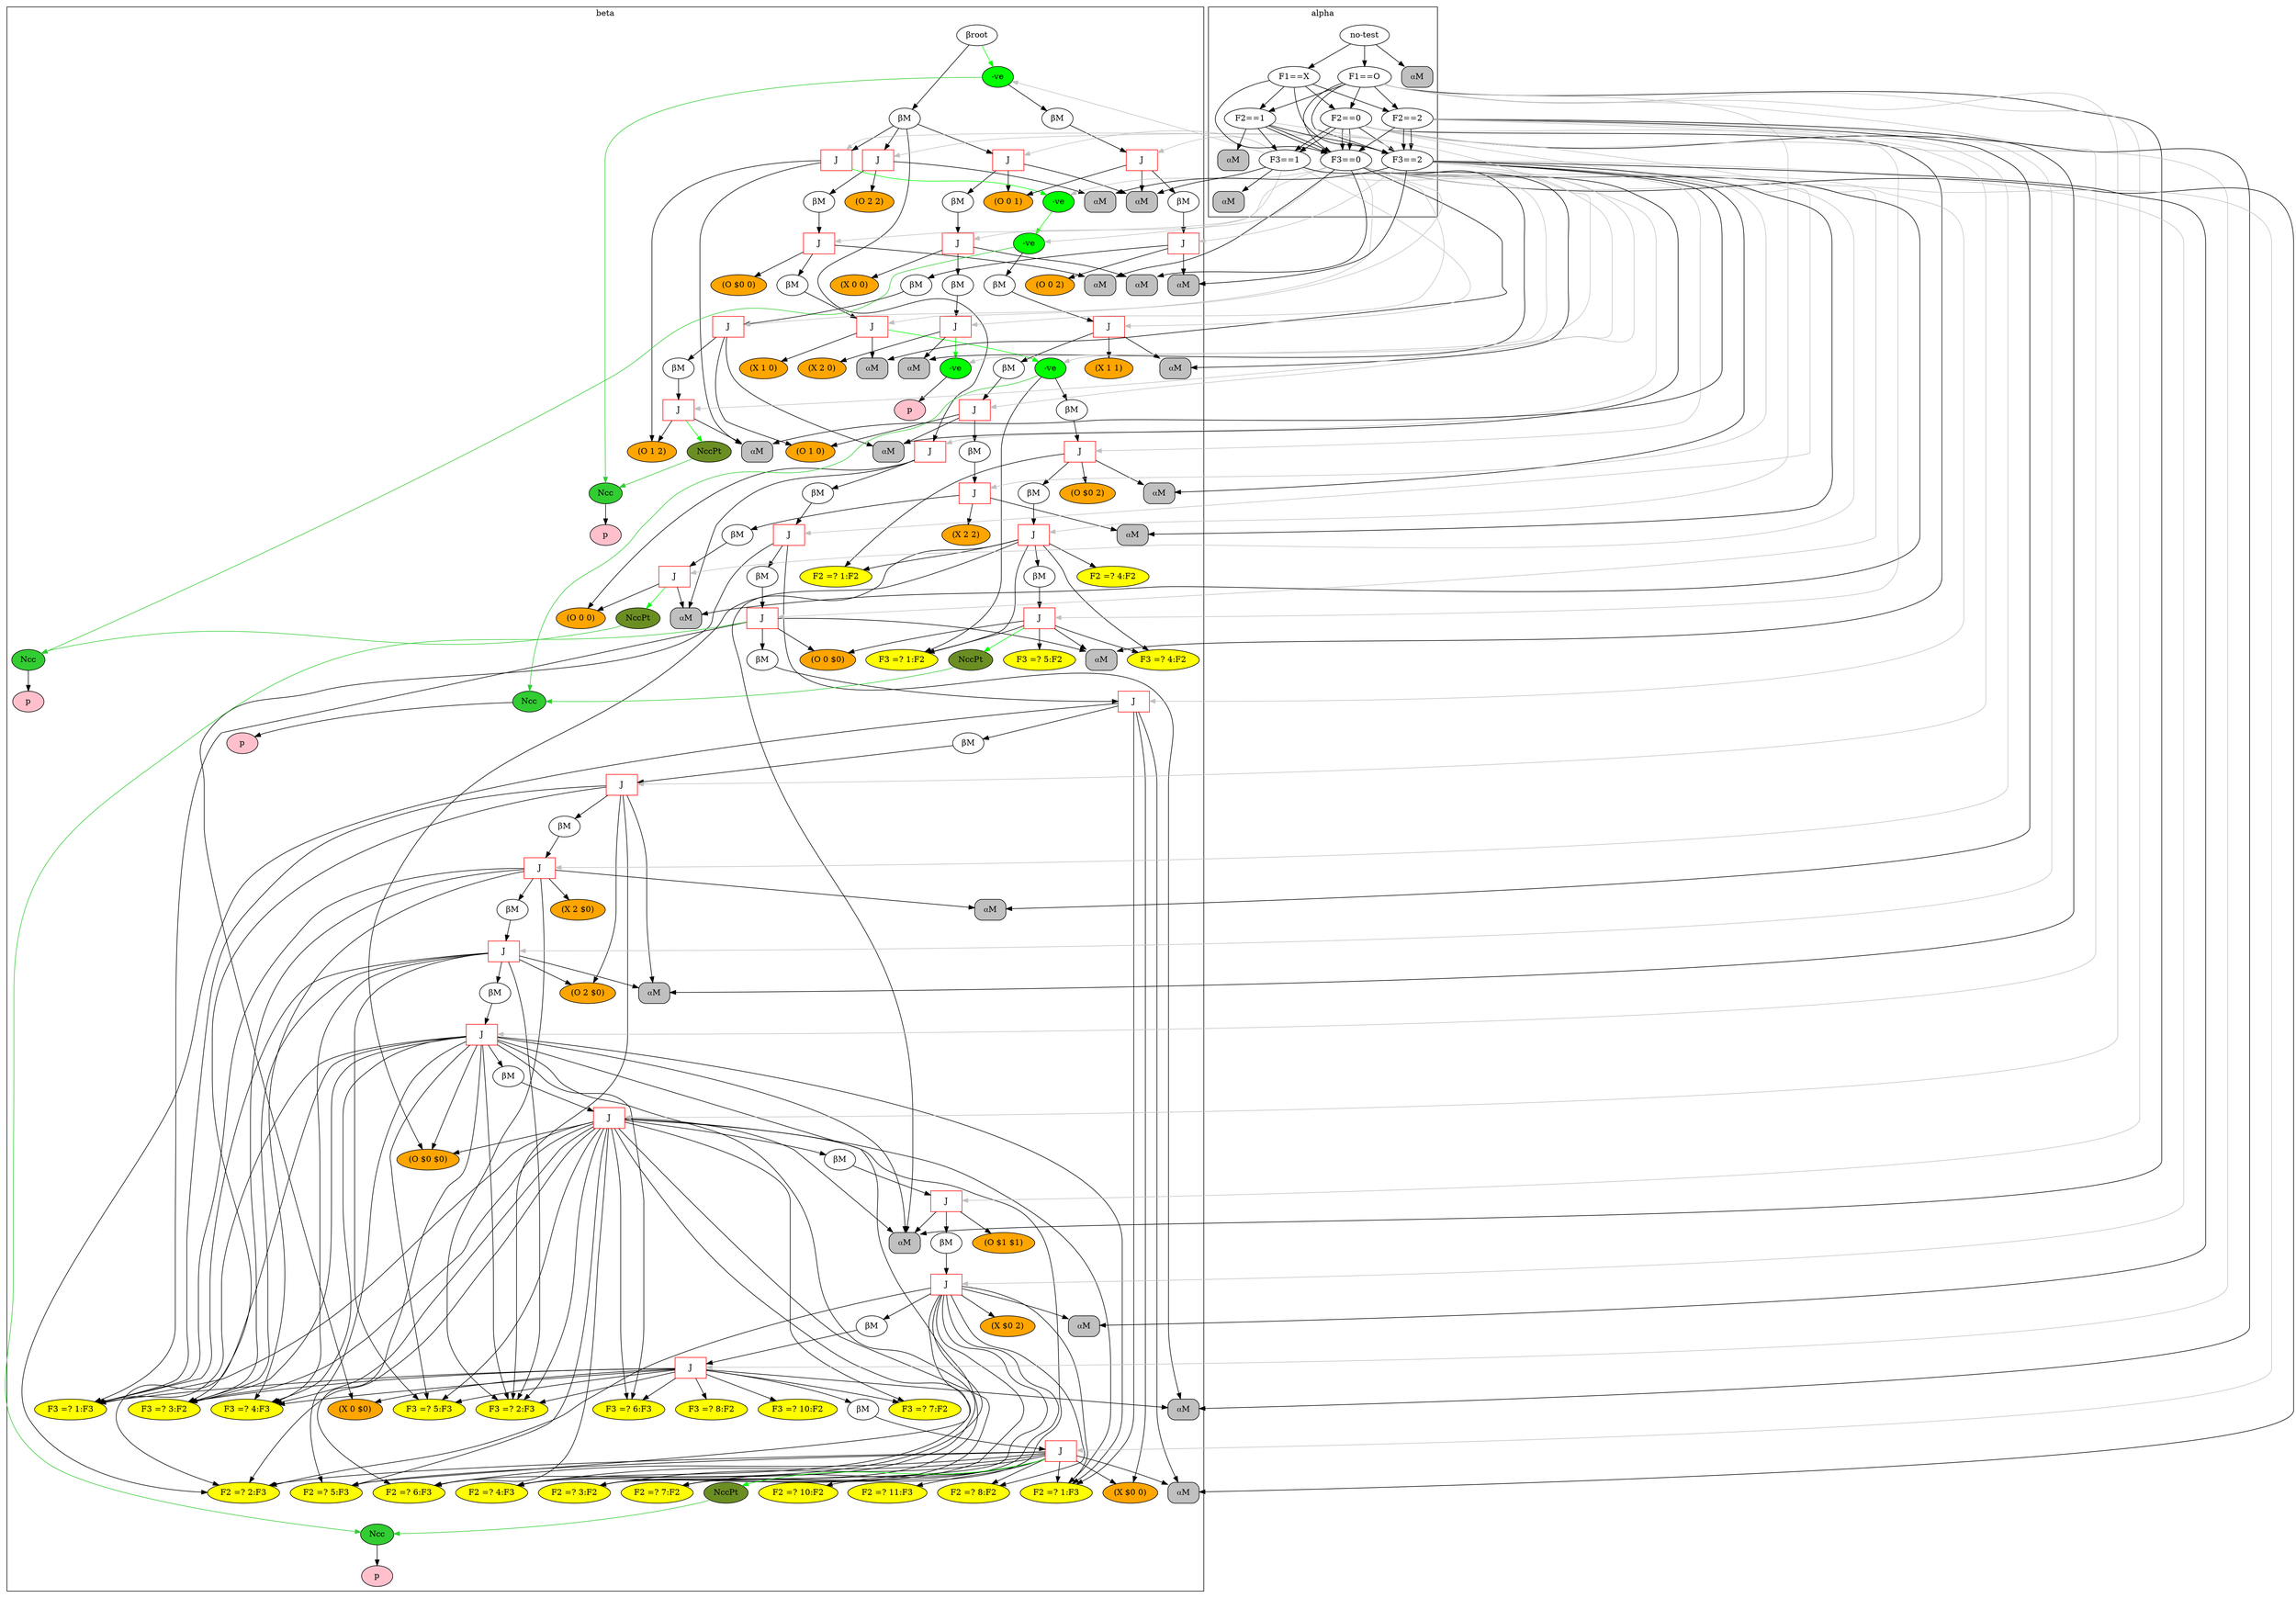 digraph {
	subgraph cluster_1 {
	label = beta
	"BetaNode 140638633221872" [label="βroot"];
	"BetaNode 140638633221872" -> "BetaMemory 140638633289040";
	"BetaMemory 140638633289040" [label="βM"];
	"BetaMemory 140638633289040" -> "JoinNode 140638633289376";
	"JoinNode 140638633289376" [shape=box,color=red,label="J"];
	"JoinNode 140638633289376" -> "⍺M:<rete.alpha.AlphaMemory object at 0x7fe8fbc76668>"
	"(O 0 0)" [style=filled,fillcolor=orange];
	"JoinNode 140638633289376" -> "(O 0 0)"
	"JoinNode 140638633289376" -> "BetaMemory 140638633289432";
	"BetaMemory 140638633289432" [label="βM"];
	"BetaMemory 140638633289432" -> "JoinNode 140638633289656";
	"JoinNode 140638633289656" [shape=box,color=red,label="J"];
	"JoinNode 140638633289656" -> "⍺M:<rete.alpha.AlphaMemory object at 0x7fe8fbc76780>"
	"(X 0 $0)" [style=filled,fillcolor=orange];
	"JoinNode 140638633289656" -> "(X 0 $0)"
	"JoinNode 140638633289656" -> "BetaMemory 140638633289712";
	"BetaMemory 140638633289712" [label="βM"];
	"BetaMemory 140638633289712" -> "JoinNode 140638633289824";
	"JoinNode 140638633289824" [shape=box,color=red,label="J"];
	"JoinNode 140638633289824" -> "⍺M:<rete.alpha.AlphaMemory object at 0x7fe8fbc76828>"
	"(O 0 $0)" [style=filled,fillcolor=orange];
	"JoinNode 140638633289824" -> "(O 0 $0)"
	"F3 =? 1:F3" [style=filled,fillcolor=yellow];
	"JoinNode 140638633289824" -> "F3 =? 1:F3"
	"JoinNode 140638633289824" -> "BetaMemory 140638633289992";
	"BetaMemory 140638633289992" [label="βM"];
	"BetaMemory 140638633289992" -> "JoinNode 140638633290272";
	"JoinNode 140638633290272" [shape=box,color=red,label="J"];
	"JoinNode 140638633290272" -> "⍺M:<rete.alpha.AlphaMemory object at 0x7fe8fbc76978>"
	"(X $0 0)" [style=filled,fillcolor=orange];
	"JoinNode 140638633290272" -> "(X $0 0)"
	"F2 =? 1:F3" [style=filled,fillcolor=yellow];
	"JoinNode 140638633290272" -> "F2 =? 1:F3"
	"F2 =? 2:F3" [style=filled,fillcolor=yellow];
	"JoinNode 140638633290272" -> "F2 =? 2:F3"
	"JoinNode 140638633290272" -> "BetaMemory 140638633290328";
	"BetaMemory 140638633290328" [label="βM"];
	"BetaMemory 140638633290328" -> "JoinNode 140638633290664";
	"JoinNode 140638633290664" [shape=box,color=red,label="J"];
	"JoinNode 140638633290664" -> "⍺M:<rete.alpha.AlphaMemory object at 0x7fe8fbc76ac8>"
	"(O 2 $0)" [style=filled,fillcolor=orange];
	"JoinNode 140638633290664" -> "(O 2 $0)"
	"F3 =? 1:F3" [style=filled,fillcolor=yellow];
	"JoinNode 140638633290664" -> "F3 =? 1:F3"
	"F3 =? 2:F3" [style=filled,fillcolor=yellow];
	"JoinNode 140638633290664" -> "F3 =? 2:F3"
	"F3 =? 3:F2" [style=filled,fillcolor=yellow];
	"JoinNode 140638633290664" -> "F3 =? 3:F2"
	"JoinNode 140638633290664" -> "BetaMemory 140638633290720";
	"BetaMemory 140638633290720" [label="βM"];
	"BetaMemory 140638633290720" -> "JoinNode 140638633291112";
	"JoinNode 140638633291112" [shape=box,color=red,label="J"];
	"JoinNode 140638633291112" -> "⍺M:<rete.alpha.AlphaMemory object at 0x7fe8fbc76c50>"
	"(X 2 $0)" [style=filled,fillcolor=orange];
	"JoinNode 140638633291112" -> "(X 2 $0)"
	"F3 =? 1:F3" [style=filled,fillcolor=yellow];
	"JoinNode 140638633291112" -> "F3 =? 1:F3"
	"F3 =? 2:F3" [style=filled,fillcolor=yellow];
	"JoinNode 140638633291112" -> "F3 =? 2:F3"
	"F3 =? 3:F2" [style=filled,fillcolor=yellow];
	"JoinNode 140638633291112" -> "F3 =? 3:F2"
	"F3 =? 4:F3" [style=filled,fillcolor=yellow];
	"JoinNode 140638633291112" -> "F3 =? 4:F3"
	"JoinNode 140638633291112" -> "BetaMemory 140638633291168";
	"BetaMemory 140638633291168" [label="βM"];
	"BetaMemory 140638633291168" -> "JoinNode 140638633291224";
	"JoinNode 140638633291224" [shape=box,color=red,label="J"];
	"JoinNode 140638633291224" -> "⍺M:<rete.alpha.AlphaMemory object at 0x7fe8fbc76ac8>"
	"(O 2 $0)" [style=filled,fillcolor=orange];
	"JoinNode 140638633291224" -> "(O 2 $0)"
	"F3 =? 1:F3" [style=filled,fillcolor=yellow];
	"JoinNode 140638633291224" -> "F3 =? 1:F3"
	"F3 =? 2:F3" [style=filled,fillcolor=yellow];
	"JoinNode 140638633291224" -> "F3 =? 2:F3"
	"F3 =? 3:F2" [style=filled,fillcolor=yellow];
	"JoinNode 140638633291224" -> "F3 =? 3:F2"
	"F3 =? 4:F3" [style=filled,fillcolor=yellow];
	"JoinNode 140638633291224" -> "F3 =? 4:F3"
	"F3 =? 5:F3" [style=filled,fillcolor=yellow];
	"JoinNode 140638633291224" -> "F3 =? 5:F3"
	"JoinNode 140638633291224" -> "BetaMemory 140638633291280";
	"BetaMemory 140638633291280" [label="βM"];
	"BetaMemory 140638633291280" -> "JoinNode 140638633291672";
	"JoinNode 140638633291672" [shape=box,color=red,label="J"];
	"JoinNode 140638633291672" -> "⍺M:<rete.alpha.AlphaMemory object at 0x7fe8fbc76f60>"
	"(O $0 $0)" [style=filled,fillcolor=orange];
	"JoinNode 140638633291672" -> "(O $0 $0)"
	"F2 =? 1:F3" [style=filled,fillcolor=yellow];
	"JoinNode 140638633291672" -> "F2 =? 1:F3"
	"F2 =? 2:F3" [style=filled,fillcolor=yellow];
	"JoinNode 140638633291672" -> "F2 =? 2:F3"
	"F2 =? 3:F2" [style=filled,fillcolor=yellow];
	"JoinNode 140638633291672" -> "F2 =? 3:F2"
	"F2 =? 4:F3" [style=filled,fillcolor=yellow];
	"JoinNode 140638633291672" -> "F2 =? 4:F3"
	"F2 =? 5:F3" [style=filled,fillcolor=yellow];
	"JoinNode 140638633291672" -> "F2 =? 5:F3"
	"F2 =? 6:F3" [style=filled,fillcolor=yellow];
	"JoinNode 140638633291672" -> "F2 =? 6:F3"
	"F3 =? 1:F3" [style=filled,fillcolor=yellow];
	"JoinNode 140638633291672" -> "F3 =? 1:F3"
	"F3 =? 2:F3" [style=filled,fillcolor=yellow];
	"JoinNode 140638633291672" -> "F3 =? 2:F3"
	"F3 =? 3:F2" [style=filled,fillcolor=yellow];
	"JoinNode 140638633291672" -> "F3 =? 3:F2"
	"F3 =? 4:F3" [style=filled,fillcolor=yellow];
	"JoinNode 140638633291672" -> "F3 =? 4:F3"
	"F3 =? 5:F3" [style=filled,fillcolor=yellow];
	"JoinNode 140638633291672" -> "F3 =? 5:F3"
	"F3 =? 6:F3" [style=filled,fillcolor=yellow];
	"JoinNode 140638633291672" -> "F3 =? 6:F3"
	"JoinNode 140638633291672" -> "BetaMemory 140638633317040";
	"BetaMemory 140638633317040" [label="βM"];
	"BetaMemory 140638633317040" -> "JoinNode 140638633317096";
	"JoinNode 140638633317096" [shape=box,color=red,label="J"];
	"JoinNode 140638633317096" -> "⍺M:<rete.alpha.AlphaMemory object at 0x7fe8fbc76f60>"
	"(O $0 $0)" [style=filled,fillcolor=orange];
	"JoinNode 140638633317096" -> "(O $0 $0)"
	"F2 =? 1:F3" [style=filled,fillcolor=yellow];
	"JoinNode 140638633317096" -> "F2 =? 1:F3"
	"F2 =? 2:F3" [style=filled,fillcolor=yellow];
	"JoinNode 140638633317096" -> "F2 =? 2:F3"
	"F2 =? 3:F2" [style=filled,fillcolor=yellow];
	"JoinNode 140638633317096" -> "F2 =? 3:F2"
	"F2 =? 4:F3" [style=filled,fillcolor=yellow];
	"JoinNode 140638633317096" -> "F2 =? 4:F3"
	"F2 =? 5:F3" [style=filled,fillcolor=yellow];
	"JoinNode 140638633317096" -> "F2 =? 5:F3"
	"F2 =? 6:F3" [style=filled,fillcolor=yellow];
	"JoinNode 140638633317096" -> "F2 =? 6:F3"
	"F2 =? 7:F2" [style=filled,fillcolor=yellow];
	"JoinNode 140638633317096" -> "F2 =? 7:F2"
	"F3 =? 1:F3" [style=filled,fillcolor=yellow];
	"JoinNode 140638633317096" -> "F3 =? 1:F3"
	"F3 =? 2:F3" [style=filled,fillcolor=yellow];
	"JoinNode 140638633317096" -> "F3 =? 2:F3"
	"F3 =? 3:F2" [style=filled,fillcolor=yellow];
	"JoinNode 140638633317096" -> "F3 =? 3:F2"
	"F3 =? 4:F3" [style=filled,fillcolor=yellow];
	"JoinNode 140638633317096" -> "F3 =? 4:F3"
	"F3 =? 5:F3" [style=filled,fillcolor=yellow];
	"JoinNode 140638633317096" -> "F3 =? 5:F3"
	"F3 =? 6:F3" [style=filled,fillcolor=yellow];
	"JoinNode 140638633317096" -> "F3 =? 6:F3"
	"F3 =? 7:F2" [style=filled,fillcolor=yellow];
	"JoinNode 140638633317096" -> "F3 =? 7:F2"
	"JoinNode 140638633317096" -> "BetaMemory 140638633317152";
	"BetaMemory 140638633317152" [label="βM"];
	"BetaMemory 140638633317152" -> "JoinNode 140638633317992";
	"JoinNode 140638633317992" [shape=box,color=red,label="J"];
	"JoinNode 140638633317992" -> "⍺M:<rete.alpha.AlphaMemory object at 0x7fe8fbc76f60>"
	"(O $1 $1)" [style=filled,fillcolor=orange];
	"JoinNode 140638633317992" -> "(O $1 $1)"
	"JoinNode 140638633317992" -> "BetaMemory 140638633318048";
	"BetaMemory 140638633318048" [label="βM"];
	"BetaMemory 140638633318048" -> "JoinNode 140638633318664";
	"JoinNode 140638633318664" [shape=box,color=red,label="J"];
	"JoinNode 140638633318664" -> "⍺M:<rete.alpha.AlphaMemory object at 0x7fe8fbc7d710>"
	"(X $0 2)" [style=filled,fillcolor=orange];
	"JoinNode 140638633318664" -> "(X $0 2)"
	"F2 =? 1:F3" [style=filled,fillcolor=yellow];
	"JoinNode 140638633318664" -> "F2 =? 1:F3"
	"F2 =? 2:F3" [style=filled,fillcolor=yellow];
	"JoinNode 140638633318664" -> "F2 =? 2:F3"
	"F2 =? 3:F2" [style=filled,fillcolor=yellow];
	"JoinNode 140638633318664" -> "F2 =? 3:F2"
	"F2 =? 4:F3" [style=filled,fillcolor=yellow];
	"JoinNode 140638633318664" -> "F2 =? 4:F3"
	"F2 =? 5:F3" [style=filled,fillcolor=yellow];
	"JoinNode 140638633318664" -> "F2 =? 5:F3"
	"F2 =? 6:F3" [style=filled,fillcolor=yellow];
	"JoinNode 140638633318664" -> "F2 =? 6:F3"
	"F2 =? 7:F2" [style=filled,fillcolor=yellow];
	"JoinNode 140638633318664" -> "F2 =? 7:F2"
	"F2 =? 8:F2" [style=filled,fillcolor=yellow];
	"JoinNode 140638633318664" -> "F2 =? 8:F2"
	"JoinNode 140638633318664" -> "BetaMemory 140638633318720";
	"BetaMemory 140638633318720" [label="βM"];
	"BetaMemory 140638633318720" -> "JoinNode 140638633318776";
	"JoinNode 140638633318776" [shape=box,color=red,label="J"];
	"JoinNode 140638633318776" -> "⍺M:<rete.alpha.AlphaMemory object at 0x7fe8fbc76780>"
	"(X 0 $0)" [style=filled,fillcolor=orange];
	"JoinNode 140638633318776" -> "(X 0 $0)"
	"F3 =? 1:F3" [style=filled,fillcolor=yellow];
	"JoinNode 140638633318776" -> "F3 =? 1:F3"
	"F3 =? 2:F3" [style=filled,fillcolor=yellow];
	"JoinNode 140638633318776" -> "F3 =? 2:F3"
	"F3 =? 3:F2" [style=filled,fillcolor=yellow];
	"JoinNode 140638633318776" -> "F3 =? 3:F2"
	"F3 =? 4:F3" [style=filled,fillcolor=yellow];
	"JoinNode 140638633318776" -> "F3 =? 4:F3"
	"F3 =? 5:F3" [style=filled,fillcolor=yellow];
	"JoinNode 140638633318776" -> "F3 =? 5:F3"
	"F3 =? 6:F3" [style=filled,fillcolor=yellow];
	"JoinNode 140638633318776" -> "F3 =? 6:F3"
	"F3 =? 7:F2" [style=filled,fillcolor=yellow];
	"JoinNode 140638633318776" -> "F3 =? 7:F2"
	"F3 =? 8:F2" [style=filled,fillcolor=yellow];
	"JoinNode 140638633318776" -> "F3 =? 8:F2"
	"F3 =? 10:F2" [style=filled,fillcolor=yellow];
	"JoinNode 140638633318776" -> "F3 =? 10:F2"
	"JoinNode 140638633318776" -> "BetaMemory 140638633318832";
	"BetaMemory 140638633318832" [label="βM"];
	"BetaMemory 140638633318832" -> "JoinNode 140638633319392";
	"JoinNode 140638633319392" [shape=box,color=red,label="J"];
	"JoinNode 140638633319392" -> "⍺M:<rete.alpha.AlphaMemory object at 0x7fe8fbc76978>"
	"(X $0 0)" [style=filled,fillcolor=orange];
	"JoinNode 140638633319392" -> "(X $0 0)"
	"F2 =? 1:F3" [style=filled,fillcolor=yellow];
	"JoinNode 140638633319392" -> "F2 =? 1:F3"
	"F2 =? 2:F3" [style=filled,fillcolor=yellow];
	"JoinNode 140638633319392" -> "F2 =? 2:F3"
	"F2 =? 3:F2" [style=filled,fillcolor=yellow];
	"JoinNode 140638633319392" -> "F2 =? 3:F2"
	"F2 =? 4:F3" [style=filled,fillcolor=yellow];
	"JoinNode 140638633319392" -> "F2 =? 4:F3"
	"F2 =? 5:F3" [style=filled,fillcolor=yellow];
	"JoinNode 140638633319392" -> "F2 =? 5:F3"
	"F2 =? 6:F3" [style=filled,fillcolor=yellow];
	"JoinNode 140638633319392" -> "F2 =? 6:F3"
	"F2 =? 7:F2" [style=filled,fillcolor=yellow];
	"JoinNode 140638633319392" -> "F2 =? 7:F2"
	"F2 =? 8:F2" [style=filled,fillcolor=yellow];
	"JoinNode 140638633319392" -> "F2 =? 8:F2"
	"F2 =? 10:F2" [style=filled,fillcolor=yellow];
	"JoinNode 140638633319392" -> "F2 =? 10:F2"
	"F2 =? 11:F3" [style=filled,fillcolor=yellow];
	"JoinNode 140638633319392" -> "F2 =? 11:F3"
	"JoinNode 140638633319392" -> "<rete.ncc_node.NccPartnerNode object at 0x7fe8fbc7dc18>"[color=green];
	"<rete.ncc_node.NccPartnerNode object at 0x7fe8fbc7dc18>" [style=filled,fillcolor=olivedrab,label="NccPt"];
	"<rete.ncc_node.NccPartnerNode object at 0x7fe8fbc7dc18>" -> "<rete.ncc_node.NccNode object at 0x7fe8fbc768d0>" [color=limegreen];
	"JoinNode 140638633289824" -> "<rete.ncc_node.NccNode object at 0x7fe8fbc768d0>"[color=limegreen];
	"<rete.ncc_node.NccNode object at 0x7fe8fbc768d0>" [style=filled,fillcolor=limegreen,label="Ncc"];
	"<rete.ncc_node.NccNode object at 0x7fe8fbc768d0>" -> "PNode 140638633288984";
	"PNode 140638633288984" [style=filled,fillcolor=pink,label="p"];
	"BetaMemory 140638633289040" -> "JoinNode 140638633335720";
	"JoinNode 140638633335720" [shape=box,color=red,label="J"];
	"JoinNode 140638633335720" -> "⍺M:<rete.alpha.AlphaMemory object at 0x7fe8fbc81b70>"
	"(O 2 2)" [style=filled,fillcolor=orange];
	"JoinNode 140638633335720" -> "(O 2 2)"
	"JoinNode 140638633335720" -> "BetaMemory 140638633335776";
	"BetaMemory 140638633335776" [label="βM"];
	"BetaMemory 140638633335776" -> "JoinNode 140638633335944";
	"JoinNode 140638633335944" [shape=box,color=red,label="J"];
	"JoinNode 140638633335944" -> "⍺M:<rete.alpha.AlphaMemory object at 0x7fe8fbc81c50>"
	"(O $0 0)" [style=filled,fillcolor=orange];
	"JoinNode 140638633335944" -> "(O $0 0)"
	"JoinNode 140638633335944" -> "BetaMemory 140638633336000";
	"BetaMemory 140638633336000" [label="βM"];
	"BetaMemory 140638633336000" -> "JoinNode 140638633336224";
	"JoinNode 140638633336224" [shape=box,color=red,label="J"];
	"JoinNode 140638633336224" -> "⍺M:<rete.alpha.AlphaMemory object at 0x7fe8fbc81d68>"
	"(X 1 0)" [style=filled,fillcolor=orange];
	"JoinNode 140638633336224" -> "(X 1 0)"
	"JoinNode 140638633336224" -> "NegativeNode 140638633336336"[color=green];
	"NegativeNode 140638633336336" [style=filled,fillcolor=green,label="-ve"];
	"F3 =? 1:F2" [style=filled,fillcolor=yellow];
	"NegativeNode 140638633336336" -> "F3 =? 1:F2"
	"NegativeNode 140638633336336" -> "BetaMemory 140638633336504";
	"BetaMemory 140638633336504" [label="βM"];
	"BetaMemory 140638633336504" -> "JoinNode 140638633336728";
	"JoinNode 140638633336728" [shape=box,color=red,label="J"];
	"JoinNode 140638633336728" -> "⍺M:<rete.alpha.AlphaMemory object at 0x7fe8fbc81f28>"
	"(O $0 2)" [style=filled,fillcolor=orange];
	"JoinNode 140638633336728" -> "(O $0 2)"
	"F2 =? 1:F2" [style=filled,fillcolor=yellow];
	"JoinNode 140638633336728" -> "F2 =? 1:F2"
	"JoinNode 140638633336728" -> "BetaMemory 140638633336784";
	"BetaMemory 140638633336784" [label="βM"];
	"BetaMemory 140638633336784" -> "JoinNode 140638633349192";
	"JoinNode 140638633349192" [shape=box,color=red,label="J"];
	"JoinNode 140638633349192" -> "⍺M:<rete.alpha.AlphaMemory object at 0x7fe8fbc76f60>"
	"(O $0 $0)" [style=filled,fillcolor=orange];
	"JoinNode 140638633349192" -> "(O $0 $0)"
	"F2 =? 1:F2" [style=filled,fillcolor=yellow];
	"JoinNode 140638633349192" -> "F2 =? 1:F2"
	"F2 =? 4:F2" [style=filled,fillcolor=yellow];
	"JoinNode 140638633349192" -> "F2 =? 4:F2"
	"F3 =? 1:F2" [style=filled,fillcolor=yellow];
	"JoinNode 140638633349192" -> "F3 =? 1:F2"
	"F3 =? 4:F2" [style=filled,fillcolor=yellow];
	"JoinNode 140638633349192" -> "F3 =? 4:F2"
	"JoinNode 140638633349192" -> "BetaMemory 140638633349248";
	"BetaMemory 140638633349248" [label="βM"];
	"BetaMemory 140638633349248" -> "JoinNode 140638633349528";
	"JoinNode 140638633349528" [shape=box,color=red,label="J"];
	"JoinNode 140638633349528" -> "⍺M:<rete.alpha.AlphaMemory object at 0x7fe8fbc76828>"
	"(O 0 $0)" [style=filled,fillcolor=orange];
	"JoinNode 140638633349528" -> "(O 0 $0)"
	"F3 =? 1:F2" [style=filled,fillcolor=yellow];
	"JoinNode 140638633349528" -> "F3 =? 1:F2"
	"F3 =? 4:F2" [style=filled,fillcolor=yellow];
	"JoinNode 140638633349528" -> "F3 =? 4:F2"
	"F3 =? 5:F2" [style=filled,fillcolor=yellow];
	"JoinNode 140638633349528" -> "F3 =? 5:F2"
	"JoinNode 140638633349528" -> "<rete.ncc_node.NccPartnerNode object at 0x7fe8fbc851d0>"[color=green];
	"<rete.ncc_node.NccPartnerNode object at 0x7fe8fbc851d0>" [style=filled,fillcolor=olivedrab,label="NccPt"];
	"<rete.ncc_node.NccPartnerNode object at 0x7fe8fbc851d0>" -> "<rete.ncc_node.NccNode object at 0x7fe8fbc81e80>" [color=limegreen];
	"NegativeNode 140638633336336" -> "<rete.ncc_node.NccNode object at 0x7fe8fbc81e80>"[color=limegreen];
	"<rete.ncc_node.NccNode object at 0x7fe8fbc81e80>" [style=filled,fillcolor=limegreen,label="Ncc"];
	"<rete.ncc_node.NccNode object at 0x7fe8fbc81e80>" -> "PNode 140638633320344";
	"PNode 140638633320344" [style=filled,fillcolor=pink,label="p"];
	"BetaMemory 140638633289040" -> "JoinNode 140638633350648";
	"JoinNode 140638633350648" [shape=box,color=red,label="J"];
	"JoinNode 140638633350648" -> "⍺M:<rete.alpha.AlphaMemory object at 0x7fe8fbc81438>"
	"(O 0 1)" [style=filled,fillcolor=orange];
	"JoinNode 140638633350648" -> "(O 0 1)"
	"JoinNode 140638633350648" -> "BetaMemory 140638633350704";
	"BetaMemory 140638633350704" [label="βM"];
	"BetaMemory 140638633350704" -> "JoinNode 140638633350872";
	"JoinNode 140638633350872" [shape=box,color=red,label="J"];
	"JoinNode 140638633350872" -> "⍺M:<rete.alpha.AlphaMemory object at 0x7fe8fbc856a0>"
	"(X 0 0)" [style=filled,fillcolor=orange];
	"JoinNode 140638633350872" -> "(X 0 0)"
	"JoinNode 140638633350872" -> "BetaMemory 140638633350928";
	"BetaMemory 140638633350928" [label="βM"];
	"BetaMemory 140638633350928" -> "JoinNode 140638633351096";
	"JoinNode 140638633351096" [shape=box,color=red,label="J"];
	"JoinNode 140638633351096" -> "⍺M:<rete.alpha.AlphaMemory object at 0x7fe8fbc85780>"
	"(X 2 0)" [style=filled,fillcolor=orange];
	"JoinNode 140638633351096" -> "(X 2 0)"
	"JoinNode 140638633351096" -> "NegativeNode 140638633351152"[color=green];
	"NegativeNode 140638633351152" [style=filled,fillcolor=green,label="-ve"];
	"NegativeNode 140638633351152" -> "PNode 140638633350592";
	"PNode 140638633350592" [style=filled,fillcolor=pink,label="p"];
	"BetaMemory 140638633289040" -> "JoinNode 140638633352496";
	"JoinNode 140638633352496" [shape=box,color=red,label="J"];
	"JoinNode 140638633352496" -> "⍺M:<rete.alpha.AlphaMemory object at 0x7fe8fbc81710>"
	"(O 1 2)" [style=filled,fillcolor=orange];
	"JoinNode 140638633352496" -> "(O 1 2)"
	"JoinNode 140638633352496" -> "NegativeNode 140638633352552"[color=green];
	"NegativeNode 140638633352552" [style=filled,fillcolor=green,label="-ve"];
	"NegativeNode 140638633352552" -> "NegativeNode 140638633352608"[color=green];
	"NegativeNode 140638633352608" [style=filled,fillcolor=green,label="-ve"];
	"NegativeNode 140638633352608" -> "BetaMemory 140638633352720";
	"BetaMemory 140638633352720" [label="βM"];
	"BetaMemory 140638633352720" -> "JoinNode 140638633352888";
	"JoinNode 140638633352888" [shape=box,color=red,label="J"];
	"JoinNode 140638633352888" -> "⍺M:<rete.alpha.AlphaMemory object at 0x7fe8fbc85e80>"
	"(X 1 1)" [style=filled,fillcolor=orange];
	"JoinNode 140638633352888" -> "(X 1 1)"
	"JoinNode 140638633352888" -> "BetaMemory 140638633352944";
	"BetaMemory 140638633352944" [label="βM"];
	"BetaMemory 140638633352944" -> "JoinNode 140638633353000";
	"JoinNode 140638633353000" [shape=box,color=red,label="J"];
	"JoinNode 140638633353000" -> "⍺M:<rete.alpha.AlphaMemory object at 0x7fe8fbc81630>"
	"(O 1 0)" [style=filled,fillcolor=orange];
	"JoinNode 140638633353000" -> "(O 1 0)"
	"JoinNode 140638633353000" -> "BetaMemory 140638633353056";
	"BetaMemory 140638633353056" [label="βM"];
	"BetaMemory 140638633353056" -> "JoinNode 140638633365576";
	"JoinNode 140638633365576" [shape=box,color=red,label="J"];
	"JoinNode 140638633365576" -> "⍺M:<rete.alpha.AlphaMemory object at 0x7fe8fbc85fd0>"
	"(X 2 2)" [style=filled,fillcolor=orange];
	"JoinNode 140638633365576" -> "(X 2 2)"
	"JoinNode 140638633365576" -> "BetaMemory 140638633365632";
	"BetaMemory 140638633365632" [label="βM"];
	"BetaMemory 140638633365632" -> "JoinNode 140638633365688";
	"JoinNode 140638633365688" [shape=box,color=red,label="J"];
	"JoinNode 140638633365688" -> "⍺M:<rete.alpha.AlphaMemory object at 0x7fe8fbc76668>"
	"(O 0 0)" [style=filled,fillcolor=orange];
	"JoinNode 140638633365688" -> "(O 0 0)"
	"JoinNode 140638633365688" -> "<rete.ncc_node.NccPartnerNode object at 0x7fe8fbc890f0>"[color=green];
	"<rete.ncc_node.NccPartnerNode object at 0x7fe8fbc890f0>" [style=filled,fillcolor=olivedrab,label="NccPt"];
	"<rete.ncc_node.NccPartnerNode object at 0x7fe8fbc890f0>" -> "<rete.ncc_node.NccNode object at 0x7fe8fbc85dd8>" [color=limegreen];
	"NegativeNode 140638633352608" -> "<rete.ncc_node.NccNode object at 0x7fe8fbc85dd8>"[color=limegreen];
	"<rete.ncc_node.NccNode object at 0x7fe8fbc85dd8>" [style=filled,fillcolor=limegreen,label="Ncc"];
	"<rete.ncc_node.NccNode object at 0x7fe8fbc85dd8>" -> "PNode 140638633352440";
	"PNode 140638633352440" [style=filled,fillcolor=pink,label="p"];
	"BetaNode 140638633221872" -> "NegativeNode 140638633333592"[color=green];
	"NegativeNode 140638633333592" [style=filled,fillcolor=green,label="-ve"];
	"NegativeNode 140638633333592" -> "BetaMemory 140638633333704";
	"BetaMemory 140638633333704" [label="βM"];
	"BetaMemory 140638633333704" -> "JoinNode 140638633333872";
	"JoinNode 140638633333872" [shape=box,color=red,label="J"];
	"JoinNode 140638633333872" -> "⍺M:<rete.alpha.AlphaMemory object at 0x7fe8fbc81438>"
	"(O 0 1)" [style=filled,fillcolor=orange];
	"JoinNode 140638633333872" -> "(O 0 1)"
	"JoinNode 140638633333872" -> "BetaMemory 140638633333928";
	"BetaMemory 140638633333928" [label="βM"];
	"BetaMemory 140638633333928" -> "JoinNode 140638633334096";
	"JoinNode 140638633334096" [shape=box,color=red,label="J"];
	"JoinNode 140638633334096" -> "⍺M:<rete.alpha.AlphaMemory object at 0x7fe8fbc81518>"
	"(O 0 2)" [style=filled,fillcolor=orange];
	"JoinNode 140638633334096" -> "(O 0 2)"
	"JoinNode 140638633334096" -> "BetaMemory 140638633334152";
	"BetaMemory 140638633334152" [label="βM"];
	"BetaMemory 140638633334152" -> "JoinNode 140638633334376";
	"JoinNode 140638633334376" [shape=box,color=red,label="J"];
	"JoinNode 140638633334376" -> "⍺M:<rete.alpha.AlphaMemory object at 0x7fe8fbc81630>"
	"(O 1 0)" [style=filled,fillcolor=orange];
	"JoinNode 140638633334376" -> "(O 1 0)"
	"JoinNode 140638633334376" -> "BetaMemory 140638633334432";
	"BetaMemory 140638633334432" [label="βM"];
	"BetaMemory 140638633334432" -> "JoinNode 140638633334600";
	"JoinNode 140638633334600" [shape=box,color=red,label="J"];
	"JoinNode 140638633334600" -> "⍺M:<rete.alpha.AlphaMemory object at 0x7fe8fbc81710>"
	"(O 1 2)" [style=filled,fillcolor=orange];
	"JoinNode 140638633334600" -> "(O 1 2)"
	"JoinNode 140638633334600" -> "<rete.ncc_node.NccPartnerNode object at 0x7fe8fbc81780>"[color=green];
	"<rete.ncc_node.NccPartnerNode object at 0x7fe8fbc81780>" [style=filled,fillcolor=olivedrab,label="NccPt"];
	"<rete.ncc_node.NccPartnerNode object at 0x7fe8fbc81780>" -> "<rete.ncc_node.NccNode object at 0x7fe8fbc81390>" [color=limegreen];
	"NegativeNode 140638633333592" -> "<rete.ncc_node.NccNode object at 0x7fe8fbc81390>"[color=limegreen];
	"<rete.ncc_node.NccNode object at 0x7fe8fbc81390>" [style=filled,fillcolor=limegreen,label="Ncc"];
	"<rete.ncc_node.NccNode object at 0x7fe8fbc81390>" -> "PNode 140638633333424";
	"PNode 140638633333424" [style=filled,fillcolor=pink,label="p"];
	}
	subgraph cluster_0 {
	label = alpha
	"no-test" -> "F1==O";
	"F1==O" -> "F2==0";
	"F2==0" -> "F3==0";
	"F3==0" -> "⍺M:<rete.alpha.AlphaMemory object at 0x7fe8fbc76668>";
	"⍺M:<rete.alpha.AlphaMemory object at 0x7fe8fbc76668>" [shape=box, style="rounded,filled", label="⍺M", fillcolor=gray];
	"F2==0" -> "F3==1";
	"F3==1" -> "⍺M:<rete.alpha.AlphaMemory object at 0x7fe8fbc81438>";
	"⍺M:<rete.alpha.AlphaMemory object at 0x7fe8fbc81438>" [shape=box, style="rounded,filled", label="⍺M", fillcolor=gray];
	"F2==0" -> "F3==2";
	"F3==2" -> "⍺M:<rete.alpha.AlphaMemory object at 0x7fe8fbc81518>";
	"⍺M:<rete.alpha.AlphaMemory object at 0x7fe8fbc81518>" [shape=box, style="rounded,filled", label="⍺M", fillcolor=gray];
	"F2==0" -> "⍺M:<rete.alpha.AlphaMemory object at 0x7fe8fbc76828>";
	"⍺M:<rete.alpha.AlphaMemory object at 0x7fe8fbc76828>" [shape=box, style="rounded,filled", label="⍺M", fillcolor=gray];
	"F1==O" -> "F2==2";
	"F2==2" -> "F3==2";
	"F3==2" -> "⍺M:<rete.alpha.AlphaMemory object at 0x7fe8fbc81b70>";
	"⍺M:<rete.alpha.AlphaMemory object at 0x7fe8fbc81b70>" [shape=box, style="rounded,filled", label="⍺M", fillcolor=gray];
	"F2==2" -> "⍺M:<rete.alpha.AlphaMemory object at 0x7fe8fbc76ac8>";
	"⍺M:<rete.alpha.AlphaMemory object at 0x7fe8fbc76ac8>" [shape=box, style="rounded,filled", label="⍺M", fillcolor=gray];
	"F1==O" -> "F2==1";
	"F2==1" -> "F3==0";
	"F3==0" -> "⍺M:<rete.alpha.AlphaMemory object at 0x7fe8fbc81630>";
	"⍺M:<rete.alpha.AlphaMemory object at 0x7fe8fbc81630>" [shape=box, style="rounded,filled", label="⍺M", fillcolor=gray];
	"F2==1" -> "F3==2";
	"F3==2" -> "⍺M:<rete.alpha.AlphaMemory object at 0x7fe8fbc81710>";
	"⍺M:<rete.alpha.AlphaMemory object at 0x7fe8fbc81710>" [shape=box, style="rounded,filled", label="⍺M", fillcolor=gray];
	"F1==O" -> "F3==0";
	"F3==0" -> "⍺M:<rete.alpha.AlphaMemory object at 0x7fe8fbc81c50>";
	"⍺M:<rete.alpha.AlphaMemory object at 0x7fe8fbc81c50>" [shape=box, style="rounded,filled", label="⍺M", fillcolor=gray];
	"F1==O" -> "F3==2";
	"F3==2" -> "⍺M:<rete.alpha.AlphaMemory object at 0x7fe8fbc81f28>";
	"⍺M:<rete.alpha.AlphaMemory object at 0x7fe8fbc81f28>" [shape=box, style="rounded,filled", label="⍺M", fillcolor=gray];
	"F1==O" -> "⍺M:<rete.alpha.AlphaMemory object at 0x7fe8fbc76f60>";
	"⍺M:<rete.alpha.AlphaMemory object at 0x7fe8fbc76f60>" [shape=box, style="rounded,filled", label="⍺M", fillcolor=gray];
	"no-test" -> "F1==X";
	"F1==X" -> "F2==0";
	"F2==0" -> "F3==1";
	"F3==1" -> "⍺M:<rete.alpha.AlphaMemory object at 0x7fe8fbc81320>";
	"⍺M:<rete.alpha.AlphaMemory object at 0x7fe8fbc81320>" [shape=box, style="rounded,filled", label="⍺M", fillcolor=gray];
	"F2==0" -> "F3==0";
	"F3==0" -> "⍺M:<rete.alpha.AlphaMemory object at 0x7fe8fbc856a0>";
	"⍺M:<rete.alpha.AlphaMemory object at 0x7fe8fbc856a0>" [shape=box, style="rounded,filled", label="⍺M", fillcolor=gray];
	"F2==0" -> "⍺M:<rete.alpha.AlphaMemory object at 0x7fe8fbc76780>";
	"⍺M:<rete.alpha.AlphaMemory object at 0x7fe8fbc76780>" [shape=box, style="rounded,filled", label="⍺M", fillcolor=gray];
	"F1==X" -> "F3==0";
	"F3==0" -> "⍺M:<rete.alpha.AlphaMemory object at 0x7fe8fbc76978>";
	"⍺M:<rete.alpha.AlphaMemory object at 0x7fe8fbc76978>" [shape=box, style="rounded,filled", label="⍺M", fillcolor=gray];
	"F1==X" -> "F2==2";
	"F2==2" -> "F3==0";
	"F3==0" -> "⍺M:<rete.alpha.AlphaMemory object at 0x7fe8fbc85780>";
	"⍺M:<rete.alpha.AlphaMemory object at 0x7fe8fbc85780>" [shape=box, style="rounded,filled", label="⍺M", fillcolor=gray];
	"F2==2" -> "F3==2";
	"F3==2" -> "⍺M:<rete.alpha.AlphaMemory object at 0x7fe8fbc85fd0>";
	"⍺M:<rete.alpha.AlphaMemory object at 0x7fe8fbc85fd0>" [shape=box, style="rounded,filled", label="⍺M", fillcolor=gray];
	"F2==2" -> "⍺M:<rete.alpha.AlphaMemory object at 0x7fe8fbc76c50>";
	"⍺M:<rete.alpha.AlphaMemory object at 0x7fe8fbc76c50>" [shape=box, style="rounded,filled", label="⍺M", fillcolor=gray];
	"F1==X" -> "F3==2";
	"F3==2" -> "⍺M:<rete.alpha.AlphaMemory object at 0x7fe8fbc7d710>";
	"⍺M:<rete.alpha.AlphaMemory object at 0x7fe8fbc7d710>" [shape=box, style="rounded,filled", label="⍺M", fillcolor=gray];
	"F1==X" -> "F2==1";
	"F2==1" -> "F3==0";
	"F3==0" -> "⍺M:<rete.alpha.AlphaMemory object at 0x7fe8fbc81d68>";
	"⍺M:<rete.alpha.AlphaMemory object at 0x7fe8fbc81d68>" [shape=box, style="rounded,filled", label="⍺M", fillcolor=gray];
	"F2==1" -> "F3==1";
	"F3==1" -> "⍺M:<rete.alpha.AlphaMemory object at 0x7fe8fbc85e80>";
	"⍺M:<rete.alpha.AlphaMemory object at 0x7fe8fbc85e80>" [shape=box, style="rounded,filled", label="⍺M", fillcolor=gray];
	"F2==1" -> "⍺M:<rete.alpha.AlphaMemory object at 0x7fe8fbc81dd8>";
	"⍺M:<rete.alpha.AlphaMemory object at 0x7fe8fbc81dd8>" [shape=box, style="rounded,filled", label="⍺M", fillcolor=gray];
	"no-test" -> "⍺M:<rete.alpha.AlphaMemory object at 0x7fe8fbc65e80>";
	"⍺M:<rete.alpha.AlphaMemory object at 0x7fe8fbc65e80>" [shape=box, style="rounded,filled", label="⍺M", fillcolor=gray];
	}
	"F1==O" -> "JoinNode 140638633291672" [color=gray];
	"F1==O" -> "JoinNode 140638633317096" [color=gray];
	"F1==O" -> "JoinNode 140638633317992" [color=gray];
	"F1==O" -> "JoinNode 140638633349192" [color=gray];
	"F2==0" -> "JoinNode 140638633289824" [color=gray];
	"F2==0" -> "JoinNode 140638633349528" [color=gray];
	"F3==0" -> "JoinNode 140638633289376" [color=gray];
	"F3==0" -> "JoinNode 140638633365688" [color=gray];
	"F3==1" -> "JoinNode 140638633333872" [color=gray];
	"F3==1" -> "JoinNode 140638633350648" [color=gray];
	"F3==1" -> "NegativeNode 140638633351152" [color=gray];
	"F3==2" -> "JoinNode 140638633334096" [color=gray];
	"F2==2" -> "JoinNode 140638633290664" [color=gray];
	"F2==2" -> "JoinNode 140638633291224" [color=gray];
	"F3==2" -> "JoinNode 140638633335720" [color=gray];
	"F3==0" -> "JoinNode 140638633334376" [color=gray];
	"F3==0" -> "JoinNode 140638633353000" [color=gray];
	"F3==2" -> "JoinNode 140638633334600" [color=gray];
	"F3==2" -> "JoinNode 140638633352496" [color=gray];
	"F3==0" -> "JoinNode 140638633335944" [color=gray];
	"F3==2" -> "JoinNode 140638633336728" [color=gray];
	"F2==0" -> "JoinNode 140638633289656" [color=gray];
	"F2==0" -> "JoinNode 140638633318776" [color=gray];
	"F3==1" -> "NegativeNode 140638633333592" [color=gray];
	"F3==1" -> "NegativeNode 140638633352608" [color=gray];
	"F3==0" -> "JoinNode 140638633350872" [color=gray];
	"F3==0" -> "NegativeNode 140638633352552" [color=gray];
	"F3==0" -> "JoinNode 140638633290272" [color=gray];
	"F3==0" -> "JoinNode 140638633319392" [color=gray];
	"F2==2" -> "JoinNode 140638633291112" [color=gray];
	"F3==0" -> "JoinNode 140638633351096" [color=gray];
	"F3==2" -> "JoinNode 140638633365576" [color=gray];
	"F3==2" -> "JoinNode 140638633318664" [color=gray];
	"F2==1" -> "NegativeNode 140638633336336" [color=gray];
	"F3==0" -> "JoinNode 140638633336224" [color=gray];
	"F3==1" -> "JoinNode 140638633352888" [color=gray];
}